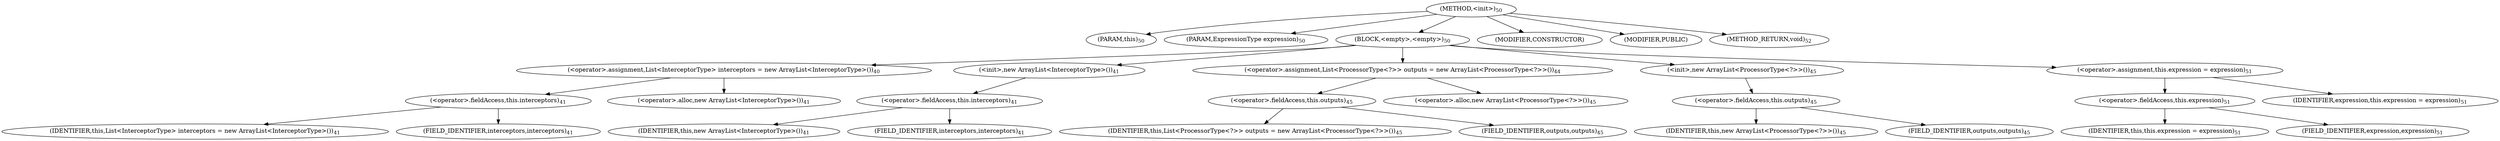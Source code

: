 digraph "&lt;init&gt;" {  
"68" [label = <(METHOD,&lt;init&gt;)<SUB>50</SUB>> ]
"4" [label = <(PARAM,this)<SUB>50</SUB>> ]
"69" [label = <(PARAM,ExpressionType expression)<SUB>50</SUB>> ]
"70" [label = <(BLOCK,&lt;empty&gt;,&lt;empty&gt;)<SUB>50</SUB>> ]
"71" [label = <(&lt;operator&gt;.assignment,List&lt;InterceptorType&gt; interceptors = new ArrayList&lt;InterceptorType&gt;())<SUB>40</SUB>> ]
"72" [label = <(&lt;operator&gt;.fieldAccess,this.interceptors)<SUB>41</SUB>> ]
"73" [label = <(IDENTIFIER,this,List&lt;InterceptorType&gt; interceptors = new ArrayList&lt;InterceptorType&gt;())<SUB>41</SUB>> ]
"74" [label = <(FIELD_IDENTIFIER,interceptors,interceptors)<SUB>41</SUB>> ]
"75" [label = <(&lt;operator&gt;.alloc,new ArrayList&lt;InterceptorType&gt;())<SUB>41</SUB>> ]
"76" [label = <(&lt;init&gt;,new ArrayList&lt;InterceptorType&gt;())<SUB>41</SUB>> ]
"77" [label = <(&lt;operator&gt;.fieldAccess,this.interceptors)<SUB>41</SUB>> ]
"78" [label = <(IDENTIFIER,this,new ArrayList&lt;InterceptorType&gt;())<SUB>41</SUB>> ]
"79" [label = <(FIELD_IDENTIFIER,interceptors,interceptors)<SUB>41</SUB>> ]
"80" [label = <(&lt;operator&gt;.assignment,List&lt;ProcessorType&lt;?&gt;&gt; outputs = new ArrayList&lt;ProcessorType&lt;?&gt;&gt;())<SUB>44</SUB>> ]
"81" [label = <(&lt;operator&gt;.fieldAccess,this.outputs)<SUB>45</SUB>> ]
"82" [label = <(IDENTIFIER,this,List&lt;ProcessorType&lt;?&gt;&gt; outputs = new ArrayList&lt;ProcessorType&lt;?&gt;&gt;())<SUB>45</SUB>> ]
"83" [label = <(FIELD_IDENTIFIER,outputs,outputs)<SUB>45</SUB>> ]
"84" [label = <(&lt;operator&gt;.alloc,new ArrayList&lt;ProcessorType&lt;?&gt;&gt;())<SUB>45</SUB>> ]
"85" [label = <(&lt;init&gt;,new ArrayList&lt;ProcessorType&lt;?&gt;&gt;())<SUB>45</SUB>> ]
"86" [label = <(&lt;operator&gt;.fieldAccess,this.outputs)<SUB>45</SUB>> ]
"87" [label = <(IDENTIFIER,this,new ArrayList&lt;ProcessorType&lt;?&gt;&gt;())<SUB>45</SUB>> ]
"88" [label = <(FIELD_IDENTIFIER,outputs,outputs)<SUB>45</SUB>> ]
"89" [label = <(&lt;operator&gt;.assignment,this.expression = expression)<SUB>51</SUB>> ]
"90" [label = <(&lt;operator&gt;.fieldAccess,this.expression)<SUB>51</SUB>> ]
"3" [label = <(IDENTIFIER,this,this.expression = expression)<SUB>51</SUB>> ]
"91" [label = <(FIELD_IDENTIFIER,expression,expression)<SUB>51</SUB>> ]
"92" [label = <(IDENTIFIER,expression,this.expression = expression)<SUB>51</SUB>> ]
"93" [label = <(MODIFIER,CONSTRUCTOR)> ]
"94" [label = <(MODIFIER,PUBLIC)> ]
"95" [label = <(METHOD_RETURN,void)<SUB>52</SUB>> ]
  "68" -> "4" 
  "68" -> "69" 
  "68" -> "70" 
  "68" -> "93" 
  "68" -> "94" 
  "68" -> "95" 
  "70" -> "71" 
  "70" -> "76" 
  "70" -> "80" 
  "70" -> "85" 
  "70" -> "89" 
  "71" -> "72" 
  "71" -> "75" 
  "72" -> "73" 
  "72" -> "74" 
  "76" -> "77" 
  "77" -> "78" 
  "77" -> "79" 
  "80" -> "81" 
  "80" -> "84" 
  "81" -> "82" 
  "81" -> "83" 
  "85" -> "86" 
  "86" -> "87" 
  "86" -> "88" 
  "89" -> "90" 
  "89" -> "92" 
  "90" -> "3" 
  "90" -> "91" 
}
